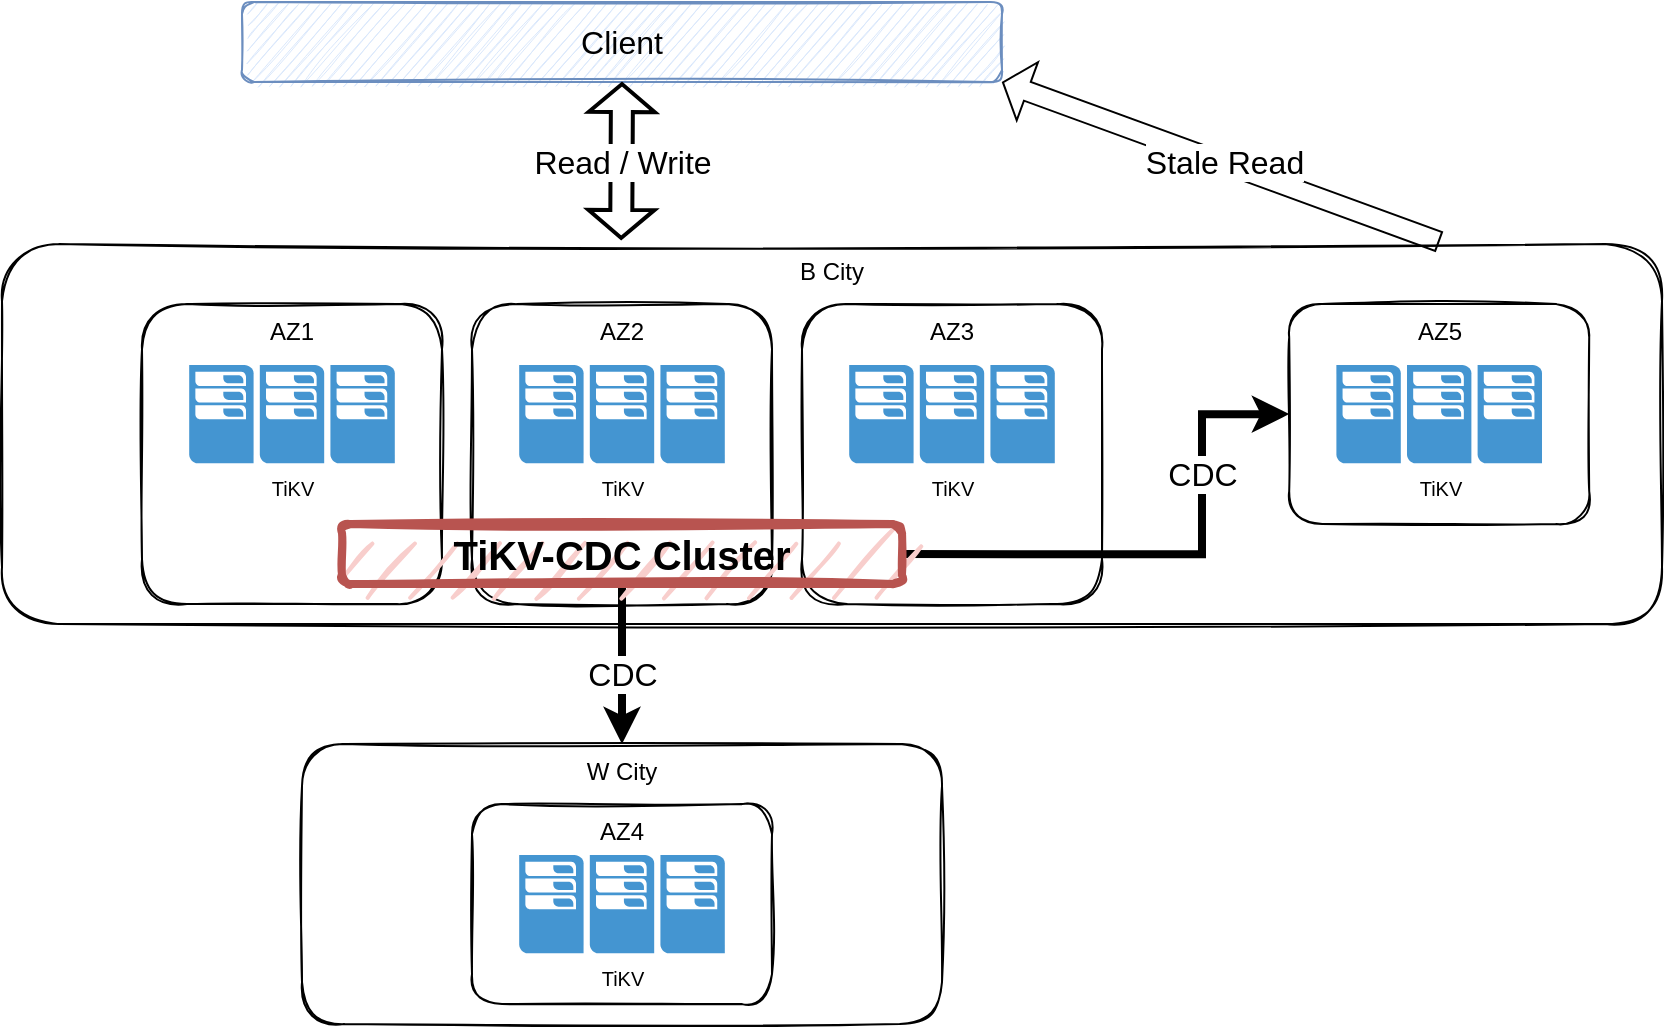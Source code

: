 <?xml version="1.0" encoding="UTF-8"?>
<mxfile version="20.5.3" type="google" pages="4">
  <diagram name="overview" id="CPmQ3E_XY5p3bHt79ohQ">
    <mxGraphModel dx="2066" dy="1072" grid="1" gridSize="10" guides="1" tooltips="1" connect="1" arrows="1" fold="1" page="1" pageScale="1" pageWidth="850" pageHeight="1100" math="0" shadow="0">
      <root>
        <mxCell id="pE-KJXu_CadU3blNoDh5-0" />
        <mxCell id="pE-KJXu_CadU3blNoDh5-1" parent="pE-KJXu_CadU3blNoDh5-0" />
        <mxCell id="pE-KJXu_CadU3blNoDh5-2" value="W City" style="rounded=1;whiteSpace=wrap;html=1;sketch=1;verticalAlign=top;comic=0;" parent="pE-KJXu_CadU3blNoDh5-1" vertex="1">
          <mxGeometry x="160" y="401.06" width="320" height="140" as="geometry" />
        </mxCell>
        <mxCell id="pE-KJXu_CadU3blNoDh5-3" value="B City" style="rounded=1;whiteSpace=wrap;html=1;sketch=1;verticalAlign=top;comic=0;" parent="pE-KJXu_CadU3blNoDh5-1" vertex="1">
          <mxGeometry x="10" y="151.06" width="830" height="190" as="geometry" />
        </mxCell>
        <mxCell id="pE-KJXu_CadU3blNoDh5-4" value="AZ1" style="rounded=1;whiteSpace=wrap;html=1;sketch=1;verticalAlign=top;comic=0;" parent="pE-KJXu_CadU3blNoDh5-1" vertex="1">
          <mxGeometry x="80" y="181.06" width="150" height="150" as="geometry" />
        </mxCell>
        <mxCell id="pE-KJXu_CadU3blNoDh5-5" value="TiKV" style="pointerEvents=1;shadow=0;dashed=0;html=1;strokeColor=none;fillColor=#4495D1;labelPosition=center;verticalLabelPosition=bottom;verticalAlign=top;align=center;outlineConnect=0;shape=mxgraph.veeam.cluster;comic=0;fontSize=10;" parent="pE-KJXu_CadU3blNoDh5-1" vertex="1">
          <mxGeometry x="103.6" y="211.46" width="102.8" height="49.2" as="geometry" />
        </mxCell>
        <mxCell id="pE-KJXu_CadU3blNoDh5-6" value="AZ2" style="rounded=1;whiteSpace=wrap;html=1;sketch=1;verticalAlign=top;comic=0;" parent="pE-KJXu_CadU3blNoDh5-1" vertex="1">
          <mxGeometry x="245" y="181.06" width="150" height="150" as="geometry" />
        </mxCell>
        <mxCell id="pE-KJXu_CadU3blNoDh5-7" value="TiKV" style="pointerEvents=1;shadow=0;dashed=0;html=1;strokeColor=none;fillColor=#4495D1;labelPosition=center;verticalLabelPosition=bottom;verticalAlign=top;align=center;outlineConnect=0;shape=mxgraph.veeam.cluster;comic=0;fontSize=10;" parent="pE-KJXu_CadU3blNoDh5-1" vertex="1">
          <mxGeometry x="268.6" y="211.46" width="102.8" height="49.2" as="geometry" />
        </mxCell>
        <mxCell id="pE-KJXu_CadU3blNoDh5-8" value="AZ3" style="rounded=1;whiteSpace=wrap;html=1;sketch=1;verticalAlign=top;comic=0;" parent="pE-KJXu_CadU3blNoDh5-1" vertex="1">
          <mxGeometry x="410" y="181.06" width="150" height="150" as="geometry" />
        </mxCell>
        <mxCell id="pE-KJXu_CadU3blNoDh5-9" value="TiKV" style="pointerEvents=1;shadow=0;dashed=0;html=1;strokeColor=none;fillColor=#4495D1;labelPosition=center;verticalLabelPosition=bottom;verticalAlign=top;align=center;outlineConnect=0;shape=mxgraph.veeam.cluster;comic=0;fontSize=10;" parent="pE-KJXu_CadU3blNoDh5-1" vertex="1">
          <mxGeometry x="433.6" y="211.46" width="102.8" height="49.2" as="geometry" />
        </mxCell>
        <mxCell id="pE-KJXu_CadU3blNoDh5-10" value="AZ5" style="rounded=1;whiteSpace=wrap;html=1;sketch=1;verticalAlign=top;comic=0;" parent="pE-KJXu_CadU3blNoDh5-1" vertex="1">
          <mxGeometry x="653.6" y="181.06" width="150" height="110" as="geometry" />
        </mxCell>
        <mxCell id="pE-KJXu_CadU3blNoDh5-11" value="TiKV" style="pointerEvents=1;shadow=0;dashed=0;html=1;strokeColor=none;fillColor=#4495D1;labelPosition=center;verticalLabelPosition=bottom;verticalAlign=top;align=center;outlineConnect=0;shape=mxgraph.veeam.cluster;comic=0;fontSize=10;" parent="pE-KJXu_CadU3blNoDh5-1" vertex="1">
          <mxGeometry x="677.2" y="211.46" width="102.8" height="49.2" as="geometry" />
        </mxCell>
        <mxCell id="pE-KJXu_CadU3blNoDh5-12" value="AZ4" style="rounded=1;whiteSpace=wrap;html=1;sketch=1;verticalAlign=top;comic=0;fontSize=12;" parent="pE-KJXu_CadU3blNoDh5-1" vertex="1">
          <mxGeometry x="245" y="431.06" width="150" height="100" as="geometry" />
        </mxCell>
        <mxCell id="pE-KJXu_CadU3blNoDh5-13" value="TiKV" style="pointerEvents=1;shadow=0;dashed=0;html=1;strokeColor=none;fillColor=#4495D1;labelPosition=center;verticalLabelPosition=bottom;verticalAlign=top;align=center;outlineConnect=0;shape=mxgraph.veeam.cluster;comic=0;fontSize=10;" parent="pE-KJXu_CadU3blNoDh5-1" vertex="1">
          <mxGeometry x="268.6" y="456.46" width="102.8" height="49.2" as="geometry" />
        </mxCell>
        <mxCell id="pE-KJXu_CadU3blNoDh5-14" value="" style="edgeStyle=orthogonalEdgeStyle;rounded=0;orthogonalLoop=1;jettySize=auto;html=1;fontSize=12;entryX=0;entryY=0.5;entryDx=0;entryDy=0;strokeWidth=4;exitX=1;exitY=0.5;exitDx=0;exitDy=0;" parent="pE-KJXu_CadU3blNoDh5-1" source="pE-KJXu_CadU3blNoDh5-18" target="pE-KJXu_CadU3blNoDh5-10" edge="1">
          <mxGeometry relative="1" as="geometry">
            <mxPoint x="540" y="301.06" as="targetPoint" />
            <Array as="points">
              <mxPoint x="610" y="306.06" />
              <mxPoint x="610" y="236.06" />
            </Array>
          </mxGeometry>
        </mxCell>
        <mxCell id="pE-KJXu_CadU3blNoDh5-15" value="CDC" style="edgeLabel;html=1;align=center;verticalAlign=middle;resizable=0;points=[];fontSize=16;" parent="pE-KJXu_CadU3blNoDh5-14" vertex="1" connectable="0">
          <mxGeometry x="0.01" y="-3" relative="1" as="geometry">
            <mxPoint x="17" y="-43" as="offset" />
          </mxGeometry>
        </mxCell>
        <mxCell id="pE-KJXu_CadU3blNoDh5-16" value="" style="edgeStyle=orthogonalEdgeStyle;rounded=0;orthogonalLoop=1;jettySize=auto;html=1;fontSize=16;entryX=0.5;entryY=0;entryDx=0;entryDy=0;strokeWidth=4;" parent="pE-KJXu_CadU3blNoDh5-1" source="pE-KJXu_CadU3blNoDh5-18" target="pE-KJXu_CadU3blNoDh5-2" edge="1">
          <mxGeometry relative="1" as="geometry">
            <mxPoint x="320" y="391.06" as="targetPoint" />
          </mxGeometry>
        </mxCell>
        <mxCell id="pE-KJXu_CadU3blNoDh5-17" value="CDC" style="edgeLabel;html=1;align=center;verticalAlign=middle;resizable=0;points=[];fontSize=16;" parent="pE-KJXu_CadU3blNoDh5-16" vertex="1" connectable="0">
          <mxGeometry x="-0.217" relative="1" as="geometry">
            <mxPoint y="13" as="offset" />
          </mxGeometry>
        </mxCell>
        <mxCell id="pE-KJXu_CadU3blNoDh5-18" value="TiKV-CDC Cluster" style="rounded=1;whiteSpace=wrap;html=1;comic=0;sketch=1;fontSize=20;verticalAlign=middle;fillColor=#f8cecc;strokeColor=#b85450;strokeWidth=4;fontStyle=1;" parent="pE-KJXu_CadU3blNoDh5-1" vertex="1">
          <mxGeometry x="180" y="291.06" width="280" height="30" as="geometry" />
        </mxCell>
        <mxCell id="pE-KJXu_CadU3blNoDh5-19" value="Client" style="rounded=1;whiteSpace=wrap;html=1;comic=0;sketch=1;fontSize=16;verticalAlign=middle;fillColor=#dae8fc;strokeColor=#6c8ebf;" parent="pE-KJXu_CadU3blNoDh5-1" vertex="1">
          <mxGeometry x="130" y="30" width="380" height="40" as="geometry" />
        </mxCell>
        <mxCell id="pE-KJXu_CadU3blNoDh5-20" value="" style="shape=flexArrow;endArrow=classic;startArrow=classic;html=1;rounded=0;fontSize=16;strokeWidth=2;exitX=0.373;exitY=-0.011;exitDx=0;exitDy=0;exitPerimeter=0;endSize=4;startSize=4;entryX=0.5;entryY=1;entryDx=0;entryDy=0;" parent="pE-KJXu_CadU3blNoDh5-1" source="pE-KJXu_CadU3blNoDh5-3" target="pE-KJXu_CadU3blNoDh5-19" edge="1">
          <mxGeometry width="100" height="100" relative="1" as="geometry">
            <mxPoint x="320" y="130" as="sourcePoint" />
            <mxPoint x="319.5" y="70" as="targetPoint" />
          </mxGeometry>
        </mxCell>
        <mxCell id="pE-KJXu_CadU3blNoDh5-21" value="Read / Write" style="edgeLabel;html=1;align=center;verticalAlign=middle;resizable=0;points=[];fontSize=16;" parent="pE-KJXu_CadU3blNoDh5-20" vertex="1" connectable="0">
          <mxGeometry x="0.266" y="-7" relative="1" as="geometry">
            <mxPoint x="-7" y="11" as="offset" />
          </mxGeometry>
        </mxCell>
        <mxCell id="pE-KJXu_CadU3blNoDh5-22" value="" style="shape=flexArrow;endArrow=classic;html=1;rounded=0;fontSize=16;strokeWidth=1;exitX=0.866;exitY=-0.006;exitDx=0;exitDy=0;exitPerimeter=0;endSize=4;startSize=4;entryX=1;entryY=1;entryDx=0;entryDy=0;" parent="pE-KJXu_CadU3blNoDh5-1" source="pE-KJXu_CadU3blNoDh5-3" target="pE-KJXu_CadU3blNoDh5-19" edge="1">
          <mxGeometry width="50" height="50" relative="1" as="geometry">
            <mxPoint x="728.1" y="130" as="sourcePoint" />
            <mxPoint x="728.1" y="70" as="targetPoint" />
          </mxGeometry>
        </mxCell>
        <mxCell id="pE-KJXu_CadU3blNoDh5-23" value="Stale Read" style="edgeLabel;html=1;align=center;verticalAlign=middle;resizable=0;points=[];fontSize=16;" parent="pE-KJXu_CadU3blNoDh5-22" vertex="1" connectable="0">
          <mxGeometry x="-0.367" y="-3" relative="1" as="geometry">
            <mxPoint x="-40" y="-12" as="offset" />
          </mxGeometry>
        </mxCell>
      </root>
    </mxGraphModel>
  </diagram>
  <diagram name="resolved-ts" id="WC8X-Hgl12vikQwdCcuS">
    <mxGraphModel dx="2066" dy="1072" grid="1" gridSize="10" guides="1" tooltips="1" connect="1" arrows="1" fold="1" page="1" pageScale="1" pageWidth="1100" pageHeight="850" math="0" shadow="0">
      <root>
        <mxCell id="sR__EY0ib6zd7dRQ1JuM-0" />
        <mxCell id="sR__EY0ib6zd7dRQ1JuM-1" parent="sR__EY0ib6zd7dRQ1JuM-0" />
        <mxCell id="sR__EY0ib6zd7dRQ1JuM-2" value="" style="endArrow=classic;html=1;rounded=0;sketch=1;" parent="sR__EY0ib6zd7dRQ1JuM-1" edge="1">
          <mxGeometry width="50" height="50" relative="1" as="geometry">
            <mxPoint x="400" y="599" as="sourcePoint" />
            <mxPoint x="880" y="599" as="targetPoint" />
          </mxGeometry>
        </mxCell>
        <mxCell id="sR__EY0ib6zd7dRQ1JuM-3" value="RawKV" style="text;html=1;align=center;verticalAlign=middle;resizable=0;points=[];autosize=1;strokeColor=none;fillColor=none;sketch=1;fontFamily=Verdana;fontSize=14;" parent="sR__EY0ib6zd7dRQ1JuM-1" vertex="1">
          <mxGeometry x="330" y="569" width="60" height="20" as="geometry" />
        </mxCell>
        <mxCell id="sR__EY0ib6zd7dRQ1JuM-4" value="CDC worker" style="text;html=1;align=center;verticalAlign=middle;resizable=0;points=[];autosize=1;strokeColor=none;fillColor=none;sketch=1;fontFamily=Verdana;fontSize=14;" parent="sR__EY0ib6zd7dRQ1JuM-1" vertex="1">
          <mxGeometry x="305" y="604" width="110" height="30" as="geometry" />
        </mxCell>
        <mxCell id="sR__EY0ib6zd7dRQ1JuM-5" value="" style="endArrow=classic;html=1;rounded=0;sketch=1;fontFamily=Verdana;" parent="sR__EY0ib6zd7dRQ1JuM-1" edge="1">
          <mxGeometry width="50" height="50" relative="1" as="geometry">
            <mxPoint x="519.5" y="559" as="sourcePoint" />
            <mxPoint x="519.5" y="599" as="targetPoint" />
          </mxGeometry>
        </mxCell>
        <mxCell id="sR__EY0ib6zd7dRQ1JuM-6" value="Get TS(1)&lt;br&gt;for Lock" style="text;html=1;align=center;verticalAlign=middle;resizable=0;points=[];autosize=1;strokeColor=none;fillColor=none;sketch=1;fontFamily=Verdana;" parent="sR__EY0ib6zd7dRQ1JuM-1" vertex="1">
          <mxGeometry x="480" y="524" width="80" height="40" as="geometry" />
        </mxCell>
        <mxCell id="sR__EY0ib6zd7dRQ1JuM-9" value="" style="endArrow=classic;html=1;rounded=0;sketch=1;fontFamily=Verdana;exitX=0.5;exitY=-0.1;exitDx=0;exitDy=0;exitPerimeter=0;fillColor=#dae8fc;strokeColor=#6c8ebf;" parent="sR__EY0ib6zd7dRQ1JuM-1" source="sR__EY0ib6zd7dRQ1JuM-10" edge="1">
          <mxGeometry width="50" height="50" relative="1" as="geometry">
            <mxPoint x="560" y="691" as="sourcePoint" />
            <mxPoint x="560" y="599" as="targetPoint" />
          </mxGeometry>
        </mxCell>
        <mxCell id="sR__EY0ib6zd7dRQ1JuM-10" value="Get Minimum TS&lt;br&gt;from Locks" style="text;html=1;align=center;verticalAlign=middle;resizable=0;points=[];autosize=1;strokeColor=#6c8ebf;fillColor=#dae8fc;sketch=1;fontFamily=Verdana;" parent="sR__EY0ib6zd7dRQ1JuM-1" vertex="1">
          <mxGeometry x="501" y="639" width="120" height="40" as="geometry" />
        </mxCell>
        <mxCell id="sR__EY0ib6zd7dRQ1JuM-11" value="Lock before Get TS for write&lt;br&gt;&lt;font style=&quot;font-size: 14px;&quot;&gt;Scene 1&lt;span style=&quot;font-weight: normal;&quot;&gt;: resolved-ts &amp;lt; TS(2)&lt;/span&gt;&lt;/font&gt;" style="text;html=1;align=left;verticalAlign=middle;resizable=0;points=[];autosize=1;strokeColor=none;fillColor=none;fontSize=16;fontFamily=Verdana;fontStyle=1" parent="sR__EY0ib6zd7dRQ1JuM-1" vertex="1">
          <mxGeometry x="41" y="569" width="280" height="50" as="geometry" />
        </mxCell>
        <mxCell id="sR__EY0ib6zd7dRQ1JuM-12" value="" style="endArrow=classic;html=1;rounded=0;sketch=1;fontFamily=Verdana;" parent="sR__EY0ib6zd7dRQ1JuM-1" edge="1">
          <mxGeometry width="50" height="50" relative="1" as="geometry">
            <mxPoint x="600.5" y="559" as="sourcePoint" />
            <mxPoint x="600.5" y="599" as="targetPoint" />
          </mxGeometry>
        </mxCell>
        <mxCell id="sR__EY0ib6zd7dRQ1JuM-13" value="Lock&lt;br&gt;with TS(1)" style="text;html=1;align=center;verticalAlign=middle;resizable=0;points=[];autosize=1;strokeColor=none;fillColor=none;sketch=1;fontFamily=Verdana;" parent="sR__EY0ib6zd7dRQ1JuM-1" vertex="1">
          <mxGeometry x="556" y="524" width="90" height="40" as="geometry" />
        </mxCell>
        <mxCell id="sR__EY0ib6zd7dRQ1JuM-14" value="" style="endArrow=classic;html=1;rounded=0;sketch=1;fontFamily=Verdana;" parent="sR__EY0ib6zd7dRQ1JuM-1" edge="1">
          <mxGeometry width="50" height="50" relative="1" as="geometry">
            <mxPoint x="760.5" y="559" as="sourcePoint" />
            <mxPoint x="760.5" y="599" as="targetPoint" />
          </mxGeometry>
        </mxCell>
        <mxCell id="sR__EY0ib6zd7dRQ1JuM-15" value="Write&lt;br&gt;with TS(2)" style="text;html=1;align=center;verticalAlign=middle;resizable=0;points=[];autosize=1;strokeColor=none;fillColor=none;sketch=1;fontFamily=Verdana;fontStyle=1" parent="sR__EY0ib6zd7dRQ1JuM-1" vertex="1">
          <mxGeometry x="711" y="524" width="100" height="40" as="geometry" />
        </mxCell>
        <mxCell id="sR__EY0ib6zd7dRQ1JuM-16" value="" style="endArrow=classic;html=1;rounded=0;sketch=1;fontFamily=Verdana;" parent="sR__EY0ib6zd7dRQ1JuM-1" edge="1">
          <mxGeometry width="50" height="50" relative="1" as="geometry">
            <mxPoint x="840.5" y="559" as="sourcePoint" />
            <mxPoint x="840.5" y="599" as="targetPoint" />
          </mxGeometry>
        </mxCell>
        <mxCell id="sR__EY0ib6zd7dRQ1JuM-17" value="Unlock" style="text;html=1;align=center;verticalAlign=middle;resizable=0;points=[];autosize=1;strokeColor=none;fillColor=none;sketch=1;fontFamily=Verdana;" parent="sR__EY0ib6zd7dRQ1JuM-1" vertex="1">
          <mxGeometry x="811" y="529" width="60" height="30" as="geometry" />
        </mxCell>
        <mxCell id="RmHgoijQrfSAyxN-18Ob-0" value="" style="endArrow=classic;html=1;rounded=0;sketch=1;fontFamily=Verdana;" parent="sR__EY0ib6zd7dRQ1JuM-1" edge="1">
          <mxGeometry width="50" height="50" relative="1" as="geometry">
            <mxPoint x="679.5" y="559" as="sourcePoint" />
            <mxPoint x="679.5" y="599" as="targetPoint" />
          </mxGeometry>
        </mxCell>
        <mxCell id="RmHgoijQrfSAyxN-18Ob-1" value="Get TS(2)&lt;br&gt;for Write" style="text;html=1;align=center;verticalAlign=middle;resizable=0;points=[];autosize=1;strokeColor=none;fillColor=none;sketch=1;fontFamily=Verdana;fontStyle=1" parent="sR__EY0ib6zd7dRQ1JuM-1" vertex="1">
          <mxGeometry x="634" y="524" width="90" height="40" as="geometry" />
        </mxCell>
        <mxCell id="RmHgoijQrfSAyxN-18Ob-2" value="" style="endArrow=classic;html=1;rounded=0;sketch=1;" parent="sR__EY0ib6zd7dRQ1JuM-1" edge="1">
          <mxGeometry width="50" height="50" relative="1" as="geometry">
            <mxPoint x="400" y="399" as="sourcePoint" />
            <mxPoint x="880" y="399" as="targetPoint" />
          </mxGeometry>
        </mxCell>
        <mxCell id="RmHgoijQrfSAyxN-18Ob-3" value="RawKV" style="text;html=1;align=center;verticalAlign=middle;resizable=0;points=[];autosize=1;strokeColor=none;fillColor=none;sketch=1;fontFamily=Verdana;fontSize=14;" parent="sR__EY0ib6zd7dRQ1JuM-1" vertex="1">
          <mxGeometry x="330" y="369" width="60" height="20" as="geometry" />
        </mxCell>
        <mxCell id="RmHgoijQrfSAyxN-18Ob-4" value="CDC worker" style="text;html=1;align=center;verticalAlign=middle;resizable=0;points=[];autosize=1;strokeColor=none;fillColor=none;sketch=1;fontFamily=Verdana;fontSize=14;" parent="sR__EY0ib6zd7dRQ1JuM-1" vertex="1">
          <mxGeometry x="305" y="404" width="110" height="30" as="geometry" />
        </mxCell>
        <mxCell id="RmHgoijQrfSAyxN-18Ob-5" value="" style="endArrow=classic;html=1;rounded=0;sketch=1;fontFamily=Verdana;" parent="sR__EY0ib6zd7dRQ1JuM-1" edge="1">
          <mxGeometry width="50" height="50" relative="1" as="geometry">
            <mxPoint x="519.5" y="359" as="sourcePoint" />
            <mxPoint x="519.5" y="399" as="targetPoint" />
          </mxGeometry>
        </mxCell>
        <mxCell id="RmHgoijQrfSAyxN-18Ob-6" value="Get TS" style="text;html=1;align=center;verticalAlign=middle;resizable=0;points=[];autosize=1;strokeColor=none;fillColor=none;sketch=1;fontFamily=Verdana;" parent="sR__EY0ib6zd7dRQ1JuM-1" vertex="1">
          <mxGeometry x="490" y="329" width="60" height="30" as="geometry" />
        </mxCell>
        <mxCell id="RmHgoijQrfSAyxN-18Ob-9" value="" style="endArrow=classic;html=1;rounded=0;sketch=1;fontFamily=Verdana;exitX=0.5;exitY=0.05;exitDx=0;exitDy=0;exitPerimeter=0;fillColor=#dae8fc;strokeColor=#6c8ebf;" parent="sR__EY0ib6zd7dRQ1JuM-1" source="RmHgoijQrfSAyxN-18Ob-10" edge="1">
          <mxGeometry width="50" height="50" relative="1" as="geometry">
            <mxPoint x="561" y="459" as="sourcePoint" />
            <mxPoint x="561" y="399" as="targetPoint" />
          </mxGeometry>
        </mxCell>
        <mxCell id="RmHgoijQrfSAyxN-18Ob-10" value="Get Minimum TS&lt;br&gt;from Locks" style="text;html=1;align=center;verticalAlign=middle;resizable=0;points=[];autosize=1;strokeColor=#6c8ebf;fillColor=#dae8fc;sketch=1;fontFamily=Verdana;" parent="sR__EY0ib6zd7dRQ1JuM-1" vertex="1">
          <mxGeometry x="501" y="439" width="120" height="40" as="geometry" />
        </mxCell>
        <mxCell id="RmHgoijQrfSAyxN-18Ob-11" value="Lock after Get TS for write" style="text;html=1;align=left;verticalAlign=middle;resizable=0;points=[];autosize=1;strokeColor=none;fillColor=none;fontSize=16;fontFamily=Verdana;fontStyle=1" parent="sR__EY0ib6zd7dRQ1JuM-1" vertex="1">
          <mxGeometry x="41" y="379" width="260" height="30" as="geometry" />
        </mxCell>
        <mxCell id="RmHgoijQrfSAyxN-18Ob-12" value="" style="endArrow=classic;html=1;rounded=0;sketch=1;fontFamily=Verdana;" parent="sR__EY0ib6zd7dRQ1JuM-1" edge="1">
          <mxGeometry width="50" height="50" relative="1" as="geometry">
            <mxPoint x="600.5" y="359" as="sourcePoint" />
            <mxPoint x="600.5" y="399" as="targetPoint" />
          </mxGeometry>
        </mxCell>
        <mxCell id="RmHgoijQrfSAyxN-18Ob-13" value="Lock&lt;br&gt;with TS" style="text;html=1;align=center;verticalAlign=middle;resizable=0;points=[];autosize=1;strokeColor=none;fillColor=none;sketch=1;fontFamily=Verdana;" parent="sR__EY0ib6zd7dRQ1JuM-1" vertex="1">
          <mxGeometry x="566" y="324" width="70" height="40" as="geometry" />
        </mxCell>
        <mxCell id="RmHgoijQrfSAyxN-18Ob-14" value="" style="endArrow=classic;html=1;rounded=0;sketch=1;fontFamily=Verdana;" parent="sR__EY0ib6zd7dRQ1JuM-1" edge="1">
          <mxGeometry width="50" height="50" relative="1" as="geometry">
            <mxPoint x="760.5" y="359" as="sourcePoint" />
            <mxPoint x="760.5" y="399" as="targetPoint" />
          </mxGeometry>
        </mxCell>
        <mxCell id="RmHgoijQrfSAyxN-18Ob-15" value="Write&lt;br&gt;with TS" style="text;html=1;align=center;verticalAlign=middle;resizable=0;points=[];autosize=1;strokeColor=none;fillColor=none;sketch=1;fontFamily=Verdana;" parent="sR__EY0ib6zd7dRQ1JuM-1" vertex="1">
          <mxGeometry x="726" y="324" width="70" height="40" as="geometry" />
        </mxCell>
        <mxCell id="RmHgoijQrfSAyxN-18Ob-16" value="" style="endArrow=classic;html=1;rounded=0;sketch=1;fontFamily=Verdana;" parent="sR__EY0ib6zd7dRQ1JuM-1" edge="1">
          <mxGeometry width="50" height="50" relative="1" as="geometry">
            <mxPoint x="840.5" y="359" as="sourcePoint" />
            <mxPoint x="840.5" y="399" as="targetPoint" />
          </mxGeometry>
        </mxCell>
        <mxCell id="RmHgoijQrfSAyxN-18Ob-17" value="Unlock" style="text;html=1;align=center;verticalAlign=middle;resizable=0;points=[];autosize=1;strokeColor=none;fillColor=none;sketch=1;fontFamily=Verdana;" parent="sR__EY0ib6zd7dRQ1JuM-1" vertex="1">
          <mxGeometry x="811" y="329" width="60" height="30" as="geometry" />
        </mxCell>
        <mxCell id="RmHgoijQrfSAyxN-18Ob-20" value="" style="endArrow=classic;html=1;rounded=0;sketch=1;" parent="sR__EY0ib6zd7dRQ1JuM-1" edge="1">
          <mxGeometry width="50" height="50" relative="1" as="geometry">
            <mxPoint x="399" y="800" as="sourcePoint" />
            <mxPoint x="879" y="800" as="targetPoint" />
          </mxGeometry>
        </mxCell>
        <mxCell id="RmHgoijQrfSAyxN-18Ob-21" value="RawKV" style="text;html=1;align=center;verticalAlign=middle;resizable=0;points=[];autosize=1;strokeColor=none;fillColor=none;sketch=1;fontFamily=Verdana;fontSize=14;" parent="sR__EY0ib6zd7dRQ1JuM-1" vertex="1">
          <mxGeometry x="329" y="770" width="60" height="20" as="geometry" />
        </mxCell>
        <mxCell id="RmHgoijQrfSAyxN-18Ob-22" value="CDC worker" style="text;html=1;align=center;verticalAlign=middle;resizable=0;points=[];autosize=1;strokeColor=none;fillColor=none;sketch=1;fontFamily=Verdana;fontSize=14;" parent="sR__EY0ib6zd7dRQ1JuM-1" vertex="1">
          <mxGeometry x="304" y="805" width="110" height="30" as="geometry" />
        </mxCell>
        <mxCell id="RmHgoijQrfSAyxN-18Ob-23" value="" style="endArrow=classic;html=1;rounded=0;sketch=1;fontFamily=Verdana;" parent="sR__EY0ib6zd7dRQ1JuM-1" edge="1">
          <mxGeometry width="50" height="50" relative="1" as="geometry">
            <mxPoint x="518.5" y="760" as="sourcePoint" />
            <mxPoint x="518.5" y="800" as="targetPoint" />
          </mxGeometry>
        </mxCell>
        <mxCell id="RmHgoijQrfSAyxN-18Ob-24" value="Get TS(1)&lt;br&gt;for Lock" style="text;html=1;align=center;verticalAlign=middle;resizable=0;points=[];autosize=1;strokeColor=none;fillColor=none;sketch=1;fontFamily=Verdana;" parent="sR__EY0ib6zd7dRQ1JuM-1" vertex="1">
          <mxGeometry x="479" y="725" width="80" height="40" as="geometry" />
        </mxCell>
        <mxCell id="RmHgoijQrfSAyxN-18Ob-25" value="" style="endArrow=classic;html=1;rounded=0;sketch=1;fontFamily=Verdana;exitX=0.5;exitY=-0.1;exitDx=0;exitDy=0;exitPerimeter=0;fillColor=#dae8fc;strokeColor=#6c8ebf;" parent="sR__EY0ib6zd7dRQ1JuM-1" source="RmHgoijQrfSAyxN-18Ob-26" edge="1">
          <mxGeometry width="50" height="50" relative="1" as="geometry">
            <mxPoint x="640" y="892" as="sourcePoint" />
            <mxPoint x="640" y="800" as="targetPoint" />
          </mxGeometry>
        </mxCell>
        <mxCell id="RmHgoijQrfSAyxN-18Ob-26" value="Get Minimum TS&lt;br&gt;from Locks" style="text;html=1;align=center;verticalAlign=middle;resizable=0;points=[];autosize=1;strokeColor=#6c8ebf;fillColor=#dae8fc;sketch=1;fontFamily=Verdana;" parent="sR__EY0ib6zd7dRQ1JuM-1" vertex="1">
          <mxGeometry x="581" y="840" width="120" height="40" as="geometry" />
        </mxCell>
        <mxCell id="RmHgoijQrfSAyxN-18Ob-27" value="Lock before Get TS for write&lt;br&gt;&lt;font style=&quot;font-size: 14px;&quot;&gt;Scene 2&lt;span style=&quot;font-weight: normal;&quot;&gt;: resolved-ts &amp;lt; TS(1) &amp;lt; TS(2)&lt;/span&gt;&lt;/font&gt;" style="text;html=1;align=left;verticalAlign=middle;resizable=0;points=[];autosize=1;strokeColor=none;fillColor=none;fontSize=16;fontFamily=Verdana;fontStyle=1" parent="sR__EY0ib6zd7dRQ1JuM-1" vertex="1">
          <mxGeometry x="40" y="770" width="300" height="50" as="geometry" />
        </mxCell>
        <mxCell id="RmHgoijQrfSAyxN-18Ob-28" value="" style="endArrow=classic;html=1;rounded=0;sketch=1;fontFamily=Verdana;" parent="sR__EY0ib6zd7dRQ1JuM-1" edge="1">
          <mxGeometry width="50" height="50" relative="1" as="geometry">
            <mxPoint x="599.5" y="760" as="sourcePoint" />
            <mxPoint x="599.5" y="800" as="targetPoint" />
          </mxGeometry>
        </mxCell>
        <mxCell id="RmHgoijQrfSAyxN-18Ob-29" value="Lock&lt;br&gt;with TS(1)" style="text;html=1;align=center;verticalAlign=middle;resizable=0;points=[];autosize=1;strokeColor=none;fillColor=none;sketch=1;fontFamily=Verdana;" parent="sR__EY0ib6zd7dRQ1JuM-1" vertex="1">
          <mxGeometry x="555" y="725" width="90" height="40" as="geometry" />
        </mxCell>
        <mxCell id="RmHgoijQrfSAyxN-18Ob-30" value="" style="endArrow=classic;html=1;rounded=0;sketch=1;fontFamily=Verdana;" parent="sR__EY0ib6zd7dRQ1JuM-1" edge="1">
          <mxGeometry width="50" height="50" relative="1" as="geometry">
            <mxPoint x="759.5" y="760" as="sourcePoint" />
            <mxPoint x="759.5" y="800" as="targetPoint" />
          </mxGeometry>
        </mxCell>
        <mxCell id="RmHgoijQrfSAyxN-18Ob-31" value="Write&lt;br&gt;with TS(2)" style="text;html=1;align=center;verticalAlign=middle;resizable=0;points=[];autosize=1;strokeColor=none;fillColor=none;sketch=1;fontFamily=Verdana;fontStyle=1" parent="sR__EY0ib6zd7dRQ1JuM-1" vertex="1">
          <mxGeometry x="710" y="725" width="100" height="40" as="geometry" />
        </mxCell>
        <mxCell id="RmHgoijQrfSAyxN-18Ob-32" value="" style="endArrow=classic;html=1;rounded=0;sketch=1;fontFamily=Verdana;" parent="sR__EY0ib6zd7dRQ1JuM-1" edge="1">
          <mxGeometry width="50" height="50" relative="1" as="geometry">
            <mxPoint x="839.5" y="760" as="sourcePoint" />
            <mxPoint x="839.5" y="800" as="targetPoint" />
          </mxGeometry>
        </mxCell>
        <mxCell id="RmHgoijQrfSAyxN-18Ob-33" value="Unlock" style="text;html=1;align=center;verticalAlign=middle;resizable=0;points=[];autosize=1;strokeColor=none;fillColor=none;sketch=1;fontFamily=Verdana;" parent="sR__EY0ib6zd7dRQ1JuM-1" vertex="1">
          <mxGeometry x="810" y="730" width="60" height="30" as="geometry" />
        </mxCell>
        <mxCell id="RmHgoijQrfSAyxN-18Ob-34" value="" style="endArrow=classic;html=1;rounded=0;sketch=1;fontFamily=Verdana;" parent="sR__EY0ib6zd7dRQ1JuM-1" edge="1">
          <mxGeometry width="50" height="50" relative="1" as="geometry">
            <mxPoint x="678.5" y="760" as="sourcePoint" />
            <mxPoint x="678.5" y="800" as="targetPoint" />
          </mxGeometry>
        </mxCell>
        <mxCell id="RmHgoijQrfSAyxN-18Ob-35" value="Get TS(2)&lt;br&gt;for Write" style="text;html=1;align=center;verticalAlign=middle;resizable=0;points=[];autosize=1;strokeColor=none;fillColor=none;sketch=1;fontFamily=Verdana;fontStyle=1" parent="sR__EY0ib6zd7dRQ1JuM-1" vertex="1">
          <mxGeometry x="633" y="725" width="90" height="40" as="geometry" />
        </mxCell>
      </root>
    </mxGraphModel>
  </diagram>
  <diagram name="arch-simple" id="SORQxJhUac3nxvnBPlkQ">
    <mxGraphModel dx="2066" dy="1072" grid="1" gridSize="10" guides="1" tooltips="1" connect="1" arrows="1" fold="1" page="1" pageScale="1" pageWidth="1100" pageHeight="850" math="0" shadow="0">
      <root>
        <mxCell id="kMwPvtTAemNRPjNqkVyx-0" />
        <mxCell id="kMwPvtTAemNRPjNqkVyx-1" parent="kMwPvtTAemNRPjNqkVyx-0" />
        <mxCell id="kMwPvtTAemNRPjNqkVyx-2" value="" style="endArrow=classic;startArrow=classic;html=1;rounded=0;sketch=1;strokeWidth=0.5;fontSize=12;jumpStyle=none;entryX=0.5;entryY=1;entryDx=0;entryDy=0;edgeStyle=orthogonalEdgeStyle;exitX=0;exitY=0.75;exitDx=0;exitDy=0;fillColor=#0050ef;strokeColor=#001DBC;" parent="kMwPvtTAemNRPjNqkVyx-1" source="kMwPvtTAemNRPjNqkVyx-25" target="kMwPvtTAemNRPjNqkVyx-12" edge="1">
          <mxGeometry width="50" height="50" relative="1" as="geometry">
            <mxPoint x="606" y="260" as="sourcePoint" />
            <mxPoint x="585" y="110" as="targetPoint" />
          </mxGeometry>
        </mxCell>
        <mxCell id="kMwPvtTAemNRPjNqkVyx-6" value="Upstream" style="rounded=1;whiteSpace=wrap;html=1;sketch=1;verticalAlign=top;comic=0;fontFamily=Comic Sans MS;fillColor=#dae8fc;strokeColor=#6c8ebf;" parent="kMwPvtTAemNRPjNqkVyx-1" vertex="1">
          <mxGeometry x="100" y="111" width="120" height="180" as="geometry" />
        </mxCell>
        <mxCell id="kMwPvtTAemNRPjNqkVyx-7" value="TiKV server" style="rounded=1;whiteSpace=wrap;html=1;sketch=1;verticalAlign=middle;comic=0;fillColor=#dae8fc;strokeColor=#6c8ebf;fillStyle=solid;" parent="kMwPvtTAemNRPjNqkVyx-1" vertex="1">
          <mxGeometry x="120" y="141" width="80" height="40" as="geometry" />
        </mxCell>
        <mxCell id="kMwPvtTAemNRPjNqkVyx-8" value="TiKV server" style="rounded=1;whiteSpace=wrap;html=1;sketch=1;verticalAlign=middle;comic=0;fillColor=#dae8fc;strokeColor=#6c8ebf;fillStyle=solid;" parent="kMwPvtTAemNRPjNqkVyx-1" vertex="1">
          <mxGeometry x="120" y="191" width="80" height="40" as="geometry" />
        </mxCell>
        <mxCell id="kMwPvtTAemNRPjNqkVyx-9" value="TiKV server" style="rounded=1;whiteSpace=wrap;html=1;sketch=1;verticalAlign=middle;comic=0;fillColor=#dae8fc;strokeColor=#6c8ebf;fillStyle=solid;" parent="kMwPvtTAemNRPjNqkVyx-1" vertex="1">
          <mxGeometry x="120" y="241" width="80" height="40" as="geometry" />
        </mxCell>
        <mxCell id="kMwPvtTAemNRPjNqkVyx-10" value="" style="rounded=1;whiteSpace=wrap;html=1;sketch=1;verticalAlign=middle;comic=0;fillColor=#f8cecc;strokeColor=#b85450;fillStyle=solid;" parent="kMwPvtTAemNRPjNqkVyx-1" vertex="1">
          <mxGeometry x="220" y="45" width="50" height="30" as="geometry" />
        </mxCell>
        <mxCell id="kMwPvtTAemNRPjNqkVyx-11" value="" style="rounded=1;whiteSpace=wrap;html=1;sketch=1;verticalAlign=middle;comic=0;fillColor=#f8cecc;strokeColor=#b85450;fillStyle=solid;" parent="kMwPvtTAemNRPjNqkVyx-1" vertex="1">
          <mxGeometry x="230" y="55" width="50" height="30" as="geometry" />
        </mxCell>
        <mxCell id="kMwPvtTAemNRPjNqkVyx-12" value="PD" style="rounded=1;whiteSpace=wrap;html=1;sketch=1;verticalAlign=middle;comic=0;fillColor=#f8cecc;strokeColor=#b85450;fillStyle=solid;" parent="kMwPvtTAemNRPjNqkVyx-1" vertex="1">
          <mxGeometry x="240" y="65" width="50" height="30" as="geometry" />
        </mxCell>
        <mxCell id="kMwPvtTAemNRPjNqkVyx-13" value="" style="rounded=0;orthogonalLoop=1;jettySize=auto;html=1;fontSize=14;sketch=1;startArrow=classic;startFill=1;endArrow=none;endFill=0;strokeWidth=3;exitX=0;exitY=0.5;exitDx=0;exitDy=0;" parent="kMwPvtTAemNRPjNqkVyx-1" source="ddVI-pTc4w5JtEujGqA6-0" edge="1">
          <mxGeometry relative="1" as="geometry">
            <mxPoint x="340" y="180.444" as="sourcePoint" />
            <mxPoint x="220" y="161" as="targetPoint" />
          </mxGeometry>
        </mxCell>
        <mxCell id="kMwPvtTAemNRPjNqkVyx-16" value="" style="rounded=0;orthogonalLoop=1;jettySize=auto;html=1;fontSize=14;entryX=1;entryY=0.5;entryDx=0;entryDy=0;sketch=1;startArrow=classic;startFill=1;endArrow=none;endFill=0;exitX=0;exitY=0.5;exitDx=0;exitDy=0;strokeWidth=3;" parent="kMwPvtTAemNRPjNqkVyx-1" source="kMwPvtTAemNRPjNqkVyx-25" target="kMwPvtTAemNRPjNqkVyx-6" edge="1">
          <mxGeometry relative="1" as="geometry">
            <mxPoint x="340" y="193.5" as="sourcePoint" />
            <mxPoint x="210" y="171" as="targetPoint" />
          </mxGeometry>
        </mxCell>
        <mxCell id="kMwPvtTAemNRPjNqkVyx-22" value="" style="edgeStyle=none;rounded=0;sketch=1;orthogonalLoop=1;jettySize=auto;html=1;fontSize=14;startArrow=none;startFill=0;endArrow=classic;endFill=1;entryX=0;entryY=0.25;entryDx=0;entryDy=0;exitX=1;exitY=0.5;exitDx=0;exitDy=0;strokeWidth=3;" parent="kMwPvtTAemNRPjNqkVyx-1" source="ddVI-pTc4w5JtEujGqA6-0" target="kMwPvtTAemNRPjNqkVyx-24" edge="1">
          <mxGeometry relative="1" as="geometry">
            <mxPoint x="820" y="176" as="sourcePoint" />
          </mxGeometry>
        </mxCell>
        <mxCell id="kMwPvtTAemNRPjNqkVyx-24" value="Downstream" style="rounded=1;whiteSpace=wrap;html=1;sketch=1;verticalAlign=middle;comic=0;fontFamily=Comic Sans MS;fillColor=#dae8fc;strokeColor=#6c8ebf;" parent="kMwPvtTAemNRPjNqkVyx-1" vertex="1">
          <mxGeometry x="590" y="111" width="120" height="180" as="geometry" />
        </mxCell>
        <mxCell id="kMwPvtTAemNRPjNqkVyx-25" value="Capture" style="rounded=1;whiteSpace=wrap;html=1;fontSize=14;sketch=1;verticalAlign=middle;fontStyle=1;fillColor=#fff2cc;strokeColor=#d6b656;" parent="kMwPvtTAemNRPjNqkVyx-1" vertex="1">
          <mxGeometry x="310" y="181" width="210" height="40" as="geometry" />
        </mxCell>
        <mxCell id="kMwPvtTAemNRPjNqkVyx-26" value="Owner" style="rounded=1;whiteSpace=wrap;html=1;fontSize=14;sketch=1;verticalAlign=middle;fontStyle=1;fillColor=#fff2cc;strokeColor=#d6b656;fillStyle=auto;" parent="kMwPvtTAemNRPjNqkVyx-1" vertex="1">
          <mxGeometry x="362.5" y="60" width="105" height="40" as="geometry" />
        </mxCell>
        <mxCell id="kMwPvtTAemNRPjNqkVyx-27" value="" style="endArrow=classic;startArrow=classic;html=1;rounded=0;sketch=1;strokeWidth=1;fontSize=12;jumpStyle=none;exitX=0.5;exitY=0;exitDx=0;exitDy=0;entryX=0;entryY=0.5;entryDx=0;entryDy=0;edgeStyle=orthogonalEdgeStyle;fillColor=#0050ef;strokeColor=#001DBC;" parent="kMwPvtTAemNRPjNqkVyx-1" source="kMwPvtTAemNRPjNqkVyx-6" target="kMwPvtTAemNRPjNqkVyx-12" edge="1">
          <mxGeometry width="50" height="50" relative="1" as="geometry">
            <mxPoint x="135" y="75" as="sourcePoint" />
            <mxPoint x="185" y="25" as="targetPoint" />
          </mxGeometry>
        </mxCell>
        <mxCell id="kMwPvtTAemNRPjNqkVyx-28" value="" style="endArrow=classic;startArrow=classic;html=1;rounded=0;sketch=1;strokeWidth=1;fontSize=12;jumpStyle=none;entryX=0;entryY=0.5;entryDx=0;entryDy=0;edgeStyle=orthogonalEdgeStyle;fillColor=#0050ef;strokeColor=#001DBC;" parent="kMwPvtTAemNRPjNqkVyx-1" target="kMwPvtTAemNRPjNqkVyx-26" edge="1">
          <mxGeometry width="50" height="50" relative="1" as="geometry">
            <mxPoint x="290" y="80" as="sourcePoint" />
            <mxPoint x="250" y="90" as="targetPoint" />
          </mxGeometry>
        </mxCell>
        <mxCell id="kMwPvtTAemNRPjNqkVyx-29" value="" style="endArrow=classic;startArrow=classic;html=1;rounded=0;sketch=1;strokeWidth=0.5;fontSize=12;jumpStyle=none;entryX=0.75;entryY=1;entryDx=0;entryDy=0;edgeStyle=orthogonalEdgeStyle;exitX=0;exitY=0.25;exitDx=0;exitDy=0;fillColor=#0050ef;strokeColor=#001DBC;" parent="kMwPvtTAemNRPjNqkVyx-1" source="ddVI-pTc4w5JtEujGqA6-0" target="kMwPvtTAemNRPjNqkVyx-12" edge="1">
          <mxGeometry width="50" height="50" relative="1" as="geometry">
            <mxPoint x="310" y="157.5" as="sourcePoint" />
            <mxPoint x="565" y="120" as="targetPoint" />
          </mxGeometry>
        </mxCell>
        <mxCell id="kMwPvtTAemNRPjNqkVyx-30" value="" style="edgeStyle=none;rounded=0;sketch=1;orthogonalLoop=1;jettySize=auto;html=1;fontSize=14;startArrow=none;startFill=0;endArrow=classic;endFill=1;entryX=0;entryY=0.5;entryDx=0;entryDy=0;exitX=1;exitY=0.5;exitDx=0;exitDy=0;strokeWidth=3;" parent="kMwPvtTAemNRPjNqkVyx-1" source="kMwPvtTAemNRPjNqkVyx-25" target="kMwPvtTAemNRPjNqkVyx-24" edge="1">
          <mxGeometry relative="1" as="geometry">
            <mxPoint x="830" y="186" as="sourcePoint" />
            <mxPoint x="930" y="211" as="targetPoint" />
          </mxGeometry>
        </mxCell>
        <mxCell id="kMwPvtTAemNRPjNqkVyx-31" value="Capture" style="rounded=1;whiteSpace=wrap;html=1;fontSize=14;sketch=1;verticalAlign=middle;fontStyle=1;fillColor=#fff2cc;strokeColor=#d6b656;" parent="kMwPvtTAemNRPjNqkVyx-1" vertex="1">
          <mxGeometry x="310" y="241" width="210" height="40" as="geometry" />
        </mxCell>
        <mxCell id="kMwPvtTAemNRPjNqkVyx-32" value="" style="edgeStyle=none;rounded=0;sketch=1;orthogonalLoop=1;jettySize=auto;html=1;fontSize=14;startArrow=none;startFill=0;endArrow=classic;endFill=1;entryX=0;entryY=0.75;entryDx=0;entryDy=0;exitX=1;exitY=0.5;exitDx=0;exitDy=0;strokeWidth=3;" parent="kMwPvtTAemNRPjNqkVyx-1" source="kMwPvtTAemNRPjNqkVyx-31" target="kMwPvtTAemNRPjNqkVyx-24" edge="1">
          <mxGeometry relative="1" as="geometry">
            <mxPoint x="850" y="271" as="sourcePoint" />
            <mxPoint x="930" y="256" as="targetPoint" />
          </mxGeometry>
        </mxCell>
        <mxCell id="kMwPvtTAemNRPjNqkVyx-33" value="" style="endArrow=classic;startArrow=classic;html=1;rounded=0;sketch=1;strokeWidth=0.5;fontSize=12;jumpStyle=none;entryX=0.25;entryY=1;entryDx=0;entryDy=0;edgeStyle=orthogonalEdgeStyle;exitX=0;exitY=0.75;exitDx=0;exitDy=0;fillColor=#0050ef;strokeColor=#001DBC;" parent="kMwPvtTAemNRPjNqkVyx-1" source="kMwPvtTAemNRPjNqkVyx-31" target="kMwPvtTAemNRPjNqkVyx-12" edge="1">
          <mxGeometry width="50" height="50" relative="1" as="geometry">
            <mxPoint x="320" y="290" as="sourcePoint" />
            <mxPoint x="275" y="105" as="targetPoint" />
          </mxGeometry>
        </mxCell>
        <mxCell id="kMwPvtTAemNRPjNqkVyx-35" value="" style="rounded=0;orthogonalLoop=1;jettySize=auto;html=1;fontSize=14;sketch=1;startArrow=classic;startFill=1;endArrow=none;endFill=0;jumpStyle=none;strokeWidth=3;entryX=1;entryY=0.75;entryDx=0;entryDy=0;exitX=0;exitY=0.5;exitDx=0;exitDy=0;" parent="kMwPvtTAemNRPjNqkVyx-1" source="kMwPvtTAemNRPjNqkVyx-31" target="kMwPvtTAemNRPjNqkVyx-6" edge="1">
          <mxGeometry relative="1" as="geometry">
            <mxPoint x="310" y="251" as="sourcePoint" />
            <mxPoint x="230" y="281" as="targetPoint" />
          </mxGeometry>
        </mxCell>
        <mxCell id="ddVI-pTc4w5JtEujGqA6-0" value="Capture" style="rounded=1;whiteSpace=wrap;html=1;fontSize=14;sketch=1;verticalAlign=middle;fontStyle=1;fillColor=#fff2cc;strokeColor=#d6b656;" parent="kMwPvtTAemNRPjNqkVyx-1" vertex="1">
          <mxGeometry x="310" y="122" width="210" height="40" as="geometry" />
        </mxCell>
      </root>
    </mxGraphModel>
  </diagram>
  <diagram id="5rNpz3w7YmtKCr7ZXCtC" name="arch">
    <mxGraphModel dx="2066" dy="1072" grid="1" gridSize="10" guides="1" tooltips="1" connect="1" arrows="1" fold="1" page="1" pageScale="1" pageWidth="1100" pageHeight="850" math="0" shadow="0">
      <root>
        <mxCell id="0" />
        <mxCell id="1" parent="0" />
        <mxCell id="89TLQeRpEn7-DJMxUatQ-16" value="Downstream" style="rounded=1;whiteSpace=wrap;html=1;sketch=1;verticalAlign=top;comic=0;fontFamily=Comic Sans MS;fillColor=#dae8fc;strokeColor=#6c8ebf;" parent="1" vertex="1">
          <mxGeometry x="950" y="130" width="120" height="180" as="geometry" />
        </mxCell>
        <mxCell id="89TLQeRpEn7-DJMxUatQ-28" value="" style="endArrow=classic;startArrow=classic;html=1;rounded=0;sketch=1;strokeWidth=0.5;fontSize=12;jumpStyle=none;entryX=0.5;entryY=1;entryDx=0;entryDy=0;edgeStyle=orthogonalEdgeStyle;fillColor=#0050ef;strokeColor=#001DBC;exitX=0;exitY=0.25;exitDx=0;exitDy=0;" parent="1" source="89TLQeRpEn7-DJMxUatQ-23" target="89TLQeRpEn7-DJMxUatQ-4" edge="1">
          <mxGeometry width="50" height="50" relative="1" as="geometry">
            <mxPoint x="320" y="270" as="sourcePoint" />
            <mxPoint x="585" y="110" as="targetPoint" />
          </mxGeometry>
        </mxCell>
        <mxCell id="89TLQeRpEn7-DJMxUatQ-18" value="Capture" style="rounded=1;whiteSpace=wrap;html=1;fontSize=14;sketch=1;verticalAlign=top;fillColor=#fff2cc;strokeColor=#d6b656;fontStyle=1" parent="1" vertex="1">
          <mxGeometry x="320" y="130" width="530" height="110" as="geometry" />
        </mxCell>
        <mxCell id="89TLQeRpEn7-DJMxUatQ-19" value="" style="edgeStyle=none;rounded=0;sketch=1;orthogonalLoop=1;jettySize=auto;html=1;fontSize=14;startArrow=none;startFill=0;endArrow=classic;endFill=1;strokeWidth=3;fontStyle=1;fillColor=#d80073;strokeColor=#A50040;" parent="1" source="89TLQeRpEn7-DJMxUatQ-12" target="89TLQeRpEn7-DJMxUatQ-13" edge="1">
          <mxGeometry relative="1" as="geometry" />
        </mxCell>
        <mxCell id="89TLQeRpEn7-DJMxUatQ-12" value="Puller" style="rounded=1;whiteSpace=wrap;html=1;fontSize=14;sketch=1;verticalAlign=top;fontStyle=1;fillColor=#e3c800;strokeColor=#B09500;fontColor=#000000;fillStyle=zigzag;" parent="1" vertex="1">
          <mxGeometry x="340" y="160" width="100" height="70" as="geometry" />
        </mxCell>
        <mxCell id="89TLQeRpEn7-DJMxUatQ-1" value="Upstream" style="rounded=1;whiteSpace=wrap;html=1;sketch=1;verticalAlign=top;comic=0;fontFamily=Comic Sans MS;fillColor=#dae8fc;strokeColor=#6c8ebf;" parent="1" vertex="1">
          <mxGeometry x="100" y="130" width="120" height="180" as="geometry" />
        </mxCell>
        <mxCell id="rLrCOsz2LThatm9f1EI3-1" value="TiKV server" style="rounded=1;whiteSpace=wrap;html=1;sketch=1;verticalAlign=middle;comic=0;fillColor=#dae8fc;strokeColor=#6c8ebf;fillStyle=solid;" parent="1" vertex="1">
          <mxGeometry x="120" y="160" width="80" height="40" as="geometry" />
        </mxCell>
        <mxCell id="rLrCOsz2LThatm9f1EI3-2" value="TiKV server" style="rounded=1;whiteSpace=wrap;html=1;sketch=1;verticalAlign=middle;comic=0;fillColor=#dae8fc;strokeColor=#6c8ebf;fillStyle=solid;" parent="1" vertex="1">
          <mxGeometry x="120" y="210" width="80" height="40" as="geometry" />
        </mxCell>
        <mxCell id="rLrCOsz2LThatm9f1EI3-3" value="TiKV server" style="rounded=1;whiteSpace=wrap;html=1;sketch=1;verticalAlign=middle;comic=0;fillColor=#dae8fc;strokeColor=#6c8ebf;fillStyle=solid;" parent="1" vertex="1">
          <mxGeometry x="120" y="260" width="80" height="40" as="geometry" />
        </mxCell>
        <mxCell id="89TLQeRpEn7-DJMxUatQ-2" value="" style="rounded=1;whiteSpace=wrap;html=1;sketch=1;verticalAlign=middle;comic=0;fillColor=#f8cecc;strokeColor=#b85450;fillStyle=solid;" parent="1" vertex="1">
          <mxGeometry x="220" y="45" width="50" height="30" as="geometry" />
        </mxCell>
        <mxCell id="89TLQeRpEn7-DJMxUatQ-3" value="" style="rounded=1;whiteSpace=wrap;html=1;sketch=1;verticalAlign=middle;comic=0;fillColor=#f8cecc;strokeColor=#b85450;fillStyle=solid;" parent="1" vertex="1">
          <mxGeometry x="230" y="55" width="50" height="30" as="geometry" />
        </mxCell>
        <mxCell id="89TLQeRpEn7-DJMxUatQ-4" value="PD" style="rounded=1;whiteSpace=wrap;html=1;sketch=1;verticalAlign=middle;comic=0;fillColor=#f8cecc;strokeColor=#b85450;fillStyle=solid;" parent="1" vertex="1">
          <mxGeometry x="240" y="65" width="50" height="30" as="geometry" />
        </mxCell>
        <mxCell id="89TLQeRpEn7-DJMxUatQ-6" value="" style="rounded=0;orthogonalLoop=1;jettySize=auto;html=1;fontSize=14;sketch=1;startArrow=classic;startFill=1;endArrow=none;endFill=0;strokeWidth=3;fillColor=#d80073;strokeColor=#A50040;exitX=0;exitY=0;exitDx=0;exitDy=0;exitPerimeter=0;" parent="1" source="89TLQeRpEn7-DJMxUatQ-5" edge="1">
          <mxGeometry relative="1" as="geometry">
            <mxPoint x="200" y="180" as="targetPoint" />
          </mxGeometry>
        </mxCell>
        <mxCell id="89TLQeRpEn7-DJMxUatQ-7" value="EventFeed" style="edgeLabel;html=1;align=center;verticalAlign=middle;resizable=0;points=[];fontSize=14;fontStyle=1" parent="89TLQeRpEn7-DJMxUatQ-6" vertex="1" connectable="0">
          <mxGeometry x="-0.2" relative="1" as="geometry">
            <mxPoint x="-14" y="13" as="offset" />
          </mxGeometry>
        </mxCell>
        <mxCell id="89TLQeRpEn7-DJMxUatQ-5" value="Client" style="rounded=1;whiteSpace=wrap;html=1;fontSize=14;sketch=1;fontStyle=1;fillColor=#dae8fc;strokeColor=#6c8ebf;fillStyle=solid;" parent="1" vertex="1">
          <mxGeometry x="350" y="190" width="80" height="30" as="geometry" />
        </mxCell>
        <mxCell id="89TLQeRpEn7-DJMxUatQ-8" value="" style="rounded=0;orthogonalLoop=1;jettySize=auto;html=1;fontSize=14;entryX=1;entryY=0.5;entryDx=0;entryDy=0;sketch=1;startArrow=classic;startFill=1;endArrow=none;endFill=0;exitX=0;exitY=0.5;exitDx=0;exitDy=0;strokeWidth=3;fillColor=#d80073;strokeColor=#A50040;" parent="1" source="89TLQeRpEn7-DJMxUatQ-5" target="rLrCOsz2LThatm9f1EI3-2" edge="1">
          <mxGeometry relative="1" as="geometry">
            <mxPoint x="350" y="201.667" as="sourcePoint" />
            <mxPoint x="210" y="190" as="targetPoint" />
          </mxGeometry>
        </mxCell>
        <mxCell id="89TLQeRpEn7-DJMxUatQ-10" value="" style="rounded=0;orthogonalLoop=1;jettySize=auto;html=1;fontSize=14;entryX=1;entryY=0.5;entryDx=0;entryDy=0;sketch=1;startArrow=classic;startFill=1;endArrow=none;endFill=0;jumpStyle=none;strokeWidth=3;fillColor=#d80073;strokeColor=#A50040;exitX=0;exitY=1;exitDx=0;exitDy=0;" parent="1" source="89TLQeRpEn7-DJMxUatQ-5" target="rLrCOsz2LThatm9f1EI3-3" edge="1">
          <mxGeometry relative="1" as="geometry">
            <mxPoint x="340" y="220" as="sourcePoint" />
            <mxPoint x="220" y="200" as="targetPoint" />
          </mxGeometry>
        </mxCell>
        <mxCell id="89TLQeRpEn7-DJMxUatQ-20" value="" style="edgeStyle=none;rounded=0;sketch=1;orthogonalLoop=1;jettySize=auto;html=1;fontSize=14;startArrow=none;startFill=0;endArrow=classic;endFill=1;strokeWidth=3;fontStyle=1;fillColor=#d80073;strokeColor=#A50040;" parent="1" source="89TLQeRpEn7-DJMxUatQ-13" target="89TLQeRpEn7-DJMxUatQ-14" edge="1">
          <mxGeometry relative="1" as="geometry" />
        </mxCell>
        <mxCell id="89TLQeRpEn7-DJMxUatQ-13" value="Sorter" style="rounded=1;whiteSpace=wrap;html=1;fontSize=14;sketch=1;verticalAlign=middle;fontStyle=1;fillColor=#e3c800;strokeColor=#B09500;fontColor=#000000;fillStyle=zigzag;" parent="1" vertex="1">
          <mxGeometry x="470" y="160" width="100" height="70" as="geometry" />
        </mxCell>
        <mxCell id="89TLQeRpEn7-DJMxUatQ-22" value="" style="edgeStyle=none;rounded=0;sketch=1;orthogonalLoop=1;jettySize=auto;html=1;fontSize=14;startArrow=none;startFill=0;endArrow=classic;endFill=1;strokeWidth=3;fontStyle=1;fillColor=#d80073;strokeColor=#A50040;" parent="1" source="89TLQeRpEn7-DJMxUatQ-14" target="89TLQeRpEn7-DJMxUatQ-15" edge="1">
          <mxGeometry relative="1" as="geometry" />
        </mxCell>
        <mxCell id="89TLQeRpEn7-DJMxUatQ-14" value="Buffers" style="rounded=1;whiteSpace=wrap;html=1;fontSize=14;sketch=1;verticalAlign=middle;fontStyle=1;fillColor=#e3c800;strokeColor=#B09500;fontColor=#000000;fillStyle=zigzag;" parent="1" vertex="1">
          <mxGeometry x="600" y="160" width="100" height="70" as="geometry" />
        </mxCell>
        <mxCell id="89TLQeRpEn7-DJMxUatQ-17" value="" style="edgeStyle=none;rounded=0;sketch=1;orthogonalLoop=1;jettySize=auto;html=1;fontSize=14;startArrow=none;startFill=0;endArrow=classic;endFill=1;entryX=0;entryY=0.5;entryDx=0;entryDy=0;exitX=1;exitY=0.25;exitDx=0;exitDy=0;strokeWidth=3;fillColor=#d80073;strokeColor=#A50040;" parent="1" source="89TLQeRpEn7-DJMxUatQ-15" target="7WuVLo5QyYsBBD2JL-AJ-1" edge="1">
          <mxGeometry relative="1" as="geometry" />
        </mxCell>
        <mxCell id="89TLQeRpEn7-DJMxUatQ-15" value="TiKV Sink" style="rounded=1;whiteSpace=wrap;html=1;fontSize=14;sketch=1;verticalAlign=middle;fontStyle=1;fillColor=#e3c800;strokeColor=#B09500;fontColor=#000000;fillStyle=zigzag;" parent="1" vertex="1">
          <mxGeometry x="730" y="160" width="100" height="70" as="geometry" />
        </mxCell>
        <mxCell id="89TLQeRpEn7-DJMxUatQ-23" value="Capture" style="rounded=1;whiteSpace=wrap;html=1;fontSize=14;sketch=1;verticalAlign=middle;fontStyle=1;fillColor=#fff2cc;strokeColor=#d6b656;" parent="1" vertex="1">
          <mxGeometry x="320" y="260" width="530" height="40" as="geometry" />
        </mxCell>
        <mxCell id="89TLQeRpEn7-DJMxUatQ-24" value="Owner" style="rounded=1;whiteSpace=wrap;html=1;fontSize=14;sketch=1;verticalAlign=middle;fontStyle=1;fillColor=#fff2cc;strokeColor=#d6b656;fillStyle=auto;" parent="1" vertex="1">
          <mxGeometry x="465" y="60" width="240" height="40" as="geometry" />
        </mxCell>
        <mxCell id="89TLQeRpEn7-DJMxUatQ-25" value="" style="endArrow=classic;startArrow=classic;html=1;rounded=0;sketch=1;strokeWidth=1;fontSize=12;jumpStyle=none;exitX=0.5;exitY=0;exitDx=0;exitDy=0;entryX=0;entryY=0.5;entryDx=0;entryDy=0;edgeStyle=orthogonalEdgeStyle;fillColor=#0050ef;strokeColor=#001DBC;" parent="1" source="89TLQeRpEn7-DJMxUatQ-1" target="89TLQeRpEn7-DJMxUatQ-4" edge="1">
          <mxGeometry width="50" height="50" relative="1" as="geometry">
            <mxPoint x="135" y="75" as="sourcePoint" />
            <mxPoint x="185" y="25" as="targetPoint" />
          </mxGeometry>
        </mxCell>
        <mxCell id="89TLQeRpEn7-DJMxUatQ-26" value="" style="endArrow=classic;startArrow=classic;html=1;rounded=0;sketch=1;strokeWidth=1;fontSize=12;jumpStyle=none;entryX=0;entryY=0.5;entryDx=0;entryDy=0;edgeStyle=orthogonalEdgeStyle;fillColor=#0050ef;strokeColor=#001DBC;" parent="1" target="89TLQeRpEn7-DJMxUatQ-24" edge="1">
          <mxGeometry width="50" height="50" relative="1" as="geometry">
            <mxPoint x="290" y="80" as="sourcePoint" />
            <mxPoint x="250" y="90" as="targetPoint" />
          </mxGeometry>
        </mxCell>
        <mxCell id="89TLQeRpEn7-DJMxUatQ-27" value="" style="endArrow=classic;startArrow=classic;html=1;rounded=0;sketch=1;strokeWidth=0.5;fontSize=12;jumpStyle=none;entryX=0.75;entryY=1;entryDx=0;entryDy=0;edgeStyle=orthogonalEdgeStyle;exitX=0;exitY=0.25;exitDx=0;exitDy=0;fillColor=#0050ef;strokeColor=#001DBC;" parent="1" source="89TLQeRpEn7-DJMxUatQ-18" target="89TLQeRpEn7-DJMxUatQ-4" edge="1">
          <mxGeometry width="50" height="50" relative="1" as="geometry">
            <mxPoint x="400" y="120" as="sourcePoint" />
            <mxPoint x="565" y="120" as="targetPoint" />
          </mxGeometry>
        </mxCell>
        <mxCell id="89TLQeRpEn7-DJMxUatQ-30" value="Capture" style="rounded=1;whiteSpace=wrap;html=1;fontSize=14;sketch=1;verticalAlign=middle;fontStyle=1;fillColor=#fff2cc;strokeColor=#d6b656;" parent="1" vertex="1">
          <mxGeometry x="320" y="320" width="530" height="40" as="geometry" />
        </mxCell>
        <mxCell id="89TLQeRpEn7-DJMxUatQ-32" value="" style="endArrow=classic;startArrow=classic;html=1;rounded=0;sketch=1;strokeWidth=0.5;fontSize=12;jumpStyle=none;entryX=0.25;entryY=1;entryDx=0;entryDy=0;edgeStyle=orthogonalEdgeStyle;fillColor=#0050ef;strokeColor=#001DBC;" parent="1" target="89TLQeRpEn7-DJMxUatQ-4" edge="1">
          <mxGeometry width="50" height="50" relative="1" as="geometry">
            <mxPoint x="310" y="330" as="sourcePoint" />
            <mxPoint x="275" y="105" as="targetPoint" />
          </mxGeometry>
        </mxCell>
        <mxCell id="7WuVLo5QyYsBBD2JL-AJ-1" value="TiKV server" style="rounded=1;whiteSpace=wrap;html=1;sketch=1;verticalAlign=middle;comic=0;fillColor=#dae8fc;strokeColor=#6c8ebf;fillStyle=solid;" parent="1" vertex="1">
          <mxGeometry x="970" y="160" width="80" height="40" as="geometry" />
        </mxCell>
        <mxCell id="7WuVLo5QyYsBBD2JL-AJ-2" value="TiKV server" style="rounded=1;whiteSpace=wrap;html=1;sketch=1;verticalAlign=middle;comic=0;fillColor=#dae8fc;strokeColor=#6c8ebf;fillStyle=solid;" parent="1" vertex="1">
          <mxGeometry x="970" y="210" width="80" height="40" as="geometry" />
        </mxCell>
        <mxCell id="7WuVLo5QyYsBBD2JL-AJ-3" value="TiKV server" style="rounded=1;whiteSpace=wrap;html=1;sketch=1;verticalAlign=middle;comic=0;fillColor=#dae8fc;strokeColor=#6c8ebf;fillStyle=solid;" parent="1" vertex="1">
          <mxGeometry x="970" y="260" width="80" height="40" as="geometry" />
        </mxCell>
        <mxCell id="7WuVLo5QyYsBBD2JL-AJ-4" value="" style="edgeStyle=none;rounded=0;sketch=1;orthogonalLoop=1;jettySize=auto;html=1;fontSize=14;startArrow=none;startFill=0;endArrow=classic;endFill=1;entryX=0;entryY=0.5;entryDx=0;entryDy=0;exitX=1;exitY=0.5;exitDx=0;exitDy=0;strokeWidth=3;fillColor=#d80073;strokeColor=#A50040;" parent="1" source="89TLQeRpEn7-DJMxUatQ-15" target="7WuVLo5QyYsBBD2JL-AJ-2" edge="1">
          <mxGeometry relative="1" as="geometry">
            <mxPoint x="856" y="187.5" as="sourcePoint" />
            <mxPoint x="976" y="190" as="targetPoint" />
          </mxGeometry>
        </mxCell>
        <mxCell id="7WuVLo5QyYsBBD2JL-AJ-5" value="" style="edgeStyle=none;rounded=0;sketch=1;orthogonalLoop=1;jettySize=auto;html=1;fontSize=14;startArrow=none;startFill=0;endArrow=classic;endFill=1;entryX=0;entryY=0.5;entryDx=0;entryDy=0;exitX=1;exitY=0.75;exitDx=0;exitDy=0;strokeWidth=3;fillColor=#d80073;strokeColor=#A50040;" parent="1" source="89TLQeRpEn7-DJMxUatQ-15" target="7WuVLo5QyYsBBD2JL-AJ-3" edge="1">
          <mxGeometry relative="1" as="geometry">
            <mxPoint x="866" y="197.5" as="sourcePoint" />
            <mxPoint x="986" y="200" as="targetPoint" />
          </mxGeometry>
        </mxCell>
        <mxCell id="7WuVLo5QyYsBBD2JL-AJ-7" value="TiKV-CDC" style="rounded=1;whiteSpace=wrap;html=1;sketch=1;fillStyle=solid;fontSize=16;fillColor=none;verticalAlign=top;fontStyle=1;fontColor=#000000;strokeColor=#006EAF;" parent="1" vertex="1">
          <mxGeometry x="305" y="20" width="560" height="370" as="geometry" />
        </mxCell>
        <mxCell id="89TLQeRpEn7-DJMxUatQ-29" value="" style="edgeStyle=none;rounded=0;sketch=1;orthogonalLoop=1;jettySize=auto;html=1;fontSize=14;startArrow=none;startFill=0;endArrow=classic;endFill=1;entryX=0;entryY=0.833;entryDx=0;entryDy=0;exitX=1;exitY=0.5;exitDx=0;exitDy=0;strokeWidth=3;entryPerimeter=0;" parent="1" source="89TLQeRpEn7-DJMxUatQ-23" target="89TLQeRpEn7-DJMxUatQ-16" edge="1">
          <mxGeometry relative="1" as="geometry">
            <mxPoint x="856" y="205" as="sourcePoint" />
            <mxPoint x="956" y="230" as="targetPoint" />
          </mxGeometry>
        </mxCell>
        <mxCell id="89TLQeRpEn7-DJMxUatQ-31" value="" style="edgeStyle=none;rounded=0;sketch=1;orthogonalLoop=1;jettySize=auto;html=1;fontSize=14;startArrow=none;startFill=0;endArrow=classic;endFill=1;entryX=0.008;entryY=0.883;entryDx=0;entryDy=0;exitX=1;exitY=0.5;exitDx=0;exitDy=0;strokeWidth=3;entryPerimeter=0;" parent="1" source="89TLQeRpEn7-DJMxUatQ-30" target="89TLQeRpEn7-DJMxUatQ-16" edge="1">
          <mxGeometry relative="1" as="geometry">
            <mxPoint x="876" y="290" as="sourcePoint" />
            <mxPoint x="956" y="275" as="targetPoint" />
          </mxGeometry>
        </mxCell>
        <mxCell id="89TLQeRpEn7-DJMxUatQ-33" value="" style="rounded=0;orthogonalLoop=1;jettySize=auto;html=1;fontSize=14;sketch=1;startArrow=classic;startFill=1;endArrow=none;endFill=0;jumpStyle=none;strokeWidth=3;exitX=0;exitY=0.5;exitDx=0;exitDy=0;" parent="1" source="89TLQeRpEn7-DJMxUatQ-23" edge="1">
          <mxGeometry relative="1" as="geometry">
            <mxPoint x="350" y="230" as="sourcePoint" />
            <mxPoint x="220" y="280" as="targetPoint" />
          </mxGeometry>
        </mxCell>
        <mxCell id="89TLQeRpEn7-DJMxUatQ-34" value="" style="rounded=0;orthogonalLoop=1;jettySize=auto;html=1;fontSize=14;sketch=1;startArrow=classic;startFill=1;endArrow=none;endFill=0;jumpStyle=none;strokeWidth=3;exitX=0;exitY=0.5;exitDx=0;exitDy=0;" parent="1" source="89TLQeRpEn7-DJMxUatQ-30" edge="1">
          <mxGeometry relative="1" as="geometry">
            <mxPoint x="320" y="300" as="sourcePoint" />
            <mxPoint x="220" y="300" as="targetPoint" />
          </mxGeometry>
        </mxCell>
      </root>
    </mxGraphModel>
  </diagram>
</mxfile>

